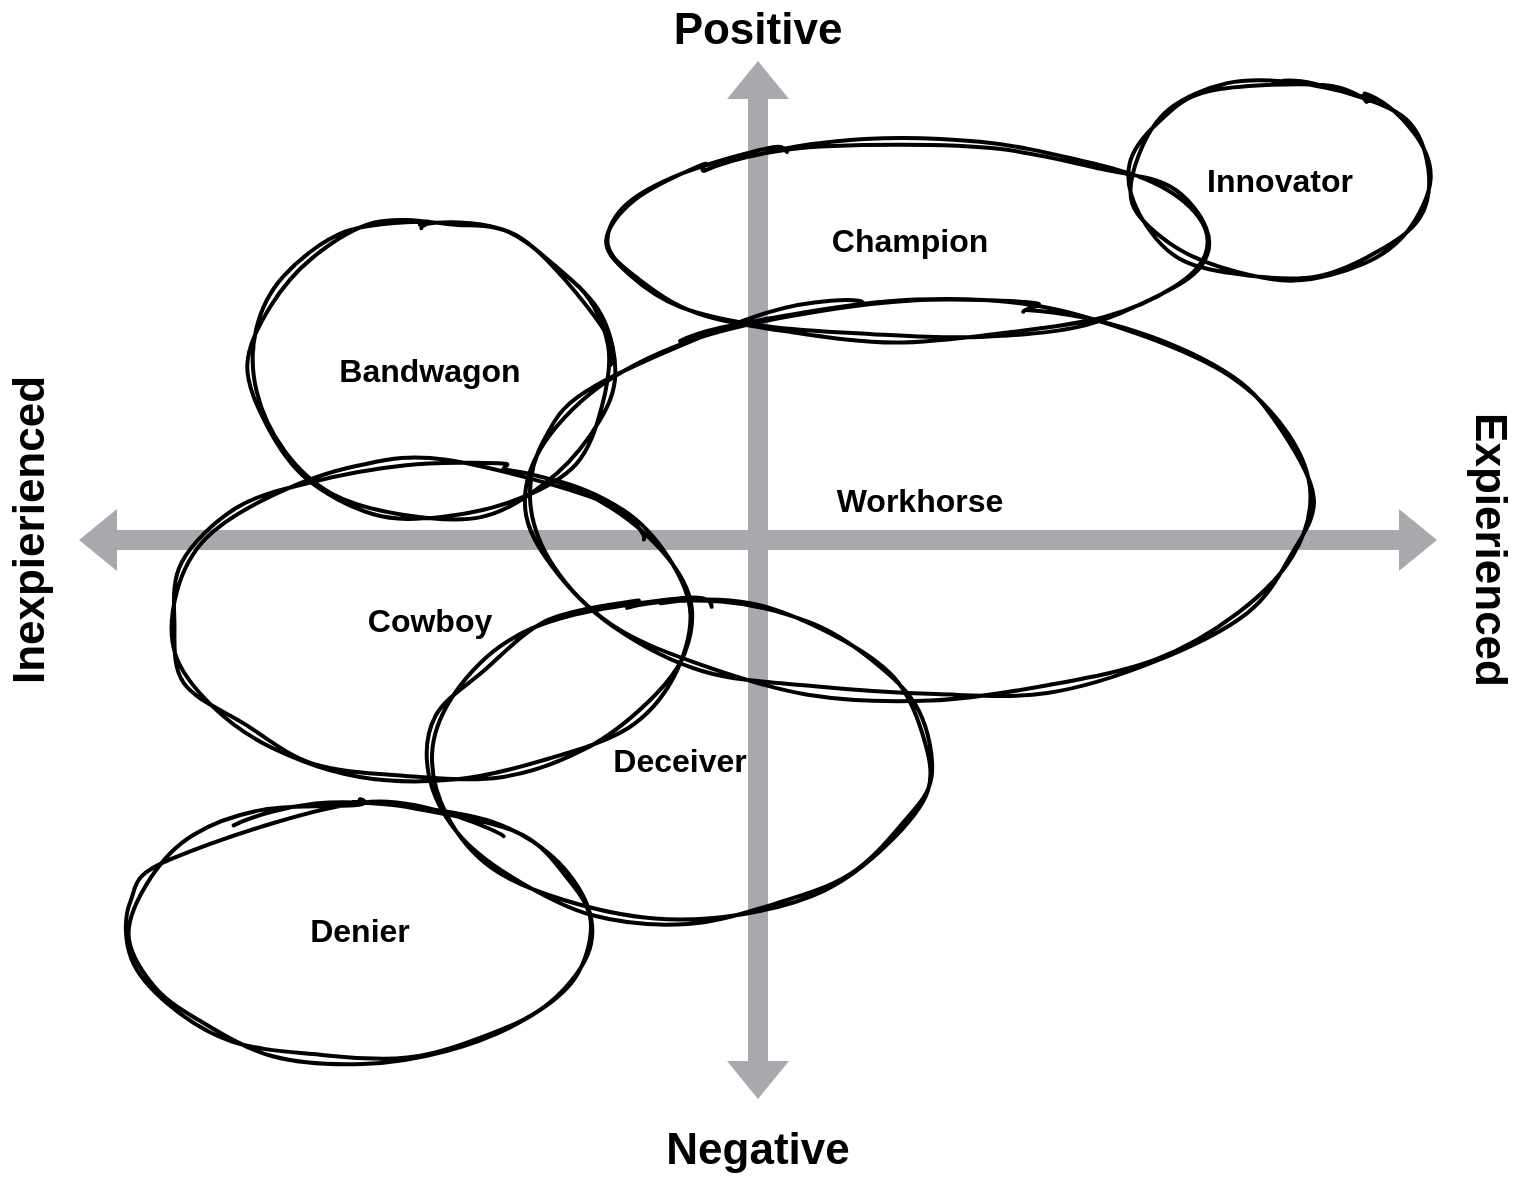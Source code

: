 <mxfile>
    <diagram id="stv4k0gGzNc69gaz2TCE" name="Seite-1">
        <mxGraphModel dx="2048" dy="1068" grid="1" gridSize="10" guides="1" tooltips="1" connect="1" arrows="1" fold="1" page="1" pageScale="1" pageWidth="827" pageHeight="1169" background="#ffffff" math="0" shadow="0">
            <root>
                <mxCell id="0"/>
                <mxCell id="1" parent="0"/>
                <mxCell id="2" value="" style="shape=flexArrow;endArrow=classic;startArrow=classic;html=1;strokeColor=none;fillColor=#aaa8ac;" edge="1" parent="1">
                    <mxGeometry width="100" height="100" relative="1" as="geometry">
                        <mxPoint x="74" y="280" as="sourcePoint"/>
                        <mxPoint x="754" y="280" as="targetPoint"/>
                    </mxGeometry>
                </mxCell>
                <mxCell id="3" value="" style="shape=flexArrow;endArrow=classic;startArrow=classic;html=1;strokeColor=none;fillColor=#aaa8ac;" edge="1" parent="1">
                    <mxGeometry width="100" height="100" relative="1" as="geometry">
                        <mxPoint x="414" y="40" as="sourcePoint"/>
                        <mxPoint x="414" y="560" as="targetPoint"/>
                    </mxGeometry>
                </mxCell>
                <mxCell id="4" value="Innovator" style="ellipse;whiteSpace=wrap;html=1;strokeColor=#000000;fillColor=none;fontStyle=1;fontColor=#000000;fontSize=16;strokeWidth=2;sketch=1;curveFitting=1;jiggle=2;" vertex="1" parent="1">
                    <mxGeometry x="600" y="50" width="150" height="100" as="geometry"/>
                </mxCell>
                <mxCell id="5" value="Champion" style="ellipse;whiteSpace=wrap;html=1;strokeColor=#000000;fillColor=none;fontStyle=1;fontColor=#000000;fontSize=16;strokeWidth=2;sketch=1;curveFitting=1;jiggle=2;" vertex="1" parent="1">
                    <mxGeometry x="340" y="80" width="300" height="100" as="geometry"/>
                </mxCell>
                <mxCell id="6" value="Bandwagon" style="ellipse;whiteSpace=wrap;html=1;strokeColor=#000000;fillColor=none;fontStyle=1;fontColor=#000000;fontSize=16;strokeWidth=2;sketch=1;curveFitting=1;jiggle=2;" vertex="1" parent="1">
                    <mxGeometry x="160" y="120" width="180" height="150" as="geometry"/>
                </mxCell>
                <mxCell id="7" value="Cowboy" style="ellipse;whiteSpace=wrap;html=1;strokeColor=#000000;fillColor=none;fontStyle=1;fontColor=#000000;fontSize=16;strokeWidth=2;sketch=1;curveFitting=1;jiggle=2;" vertex="1" parent="1">
                    <mxGeometry x="120" y="240" width="260" height="160" as="geometry"/>
                </mxCell>
                <mxCell id="8" value="Deceiver" style="ellipse;whiteSpace=wrap;html=1;strokeColor=#000000;fillColor=none;fontStyle=1;fontColor=#000000;fontSize=16;strokeWidth=2;sketch=1;curveFitting=1;jiggle=2;" vertex="1" parent="1">
                    <mxGeometry x="250" y="310" width="250" height="160" as="geometry"/>
                </mxCell>
                <mxCell id="9" value="Denier" style="ellipse;whiteSpace=wrap;html=1;strokeColor=#000000;fillColor=none;fontStyle=1;fontColor=#000000;fontSize=16;strokeWidth=2;sketch=1;curveFitting=1;jiggle=2;" vertex="1" parent="1">
                    <mxGeometry x="100" y="410" width="230" height="130" as="geometry"/>
                </mxCell>
                <mxCell id="10" value="Workhorse" style="ellipse;whiteSpace=wrap;html=1;strokeColor=#000000;fillColor=none;fontStyle=1;fontColor=#000000;fontSize=16;strokeWidth=2;sketch=1;curveFitting=1;jiggle=2;" vertex="1" parent="1">
                    <mxGeometry x="300" y="160" width="390" height="200" as="geometry"/>
                </mxCell>
                <mxCell id="11" value="Positive" style="text;html=1;strokeColor=none;fillColor=none;align=center;verticalAlign=middle;whiteSpace=wrap;rounded=0;fontSize=22;fontColor=#000000;fontStyle=1" vertex="1" parent="1">
                    <mxGeometry x="384" y="10" width="60" height="30" as="geometry"/>
                </mxCell>
                <mxCell id="12" value="Negative" style="text;html=1;strokeColor=none;fillColor=none;align=center;verticalAlign=middle;whiteSpace=wrap;rounded=0;fontSize=22;fontColor=#000000;fontStyle=1" vertex="1" parent="1">
                    <mxGeometry x="384" y="570" width="60" height="30" as="geometry"/>
                </mxCell>
                <mxCell id="13" value="Expierienced" style="text;html=1;strokeColor=none;fillColor=none;align=center;verticalAlign=middle;whiteSpace=wrap;rounded=0;fontSize=22;fontColor=#000000;fontStyle=1;rotation=90;" vertex="1" parent="1">
                    <mxGeometry x="750" y="270" width="60" height="30" as="geometry"/>
                </mxCell>
                <mxCell id="14" value="Inexpierienced" style="text;html=1;strokeColor=none;fillColor=none;align=center;verticalAlign=middle;whiteSpace=wrap;rounded=0;fontSize=22;fontColor=#000000;fontStyle=1;rotation=-90;" vertex="1" parent="1">
                    <mxGeometry x="20" y="260" width="60" height="30" as="geometry"/>
                </mxCell>
            </root>
        </mxGraphModel>
    </diagram>
</mxfile>